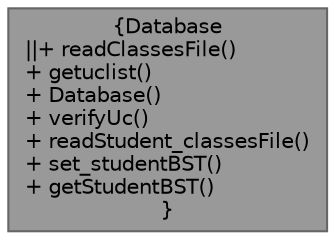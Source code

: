 digraph "Database"
{
 // LATEX_PDF_SIZE
  bgcolor="transparent";
  edge [fontname=Helvetica,fontsize=10,labelfontname=Helvetica,labelfontsize=10];
  node [fontname=Helvetica,fontsize=10,shape=box,height=0.2,width=0.4];
  Node1 [label="{Database\n||+ readClassesFile()\l+ getuclist()\l+ Database()\l+ verifyUc()\l+ readStudent_classesFile()\l+ set_studentBST()\l+ getStudentBST()\l}",height=0.2,width=0.4,color="gray40", fillcolor="grey60", style="filled", fontcolor="black",tooltip="Classe para a database."];
}

